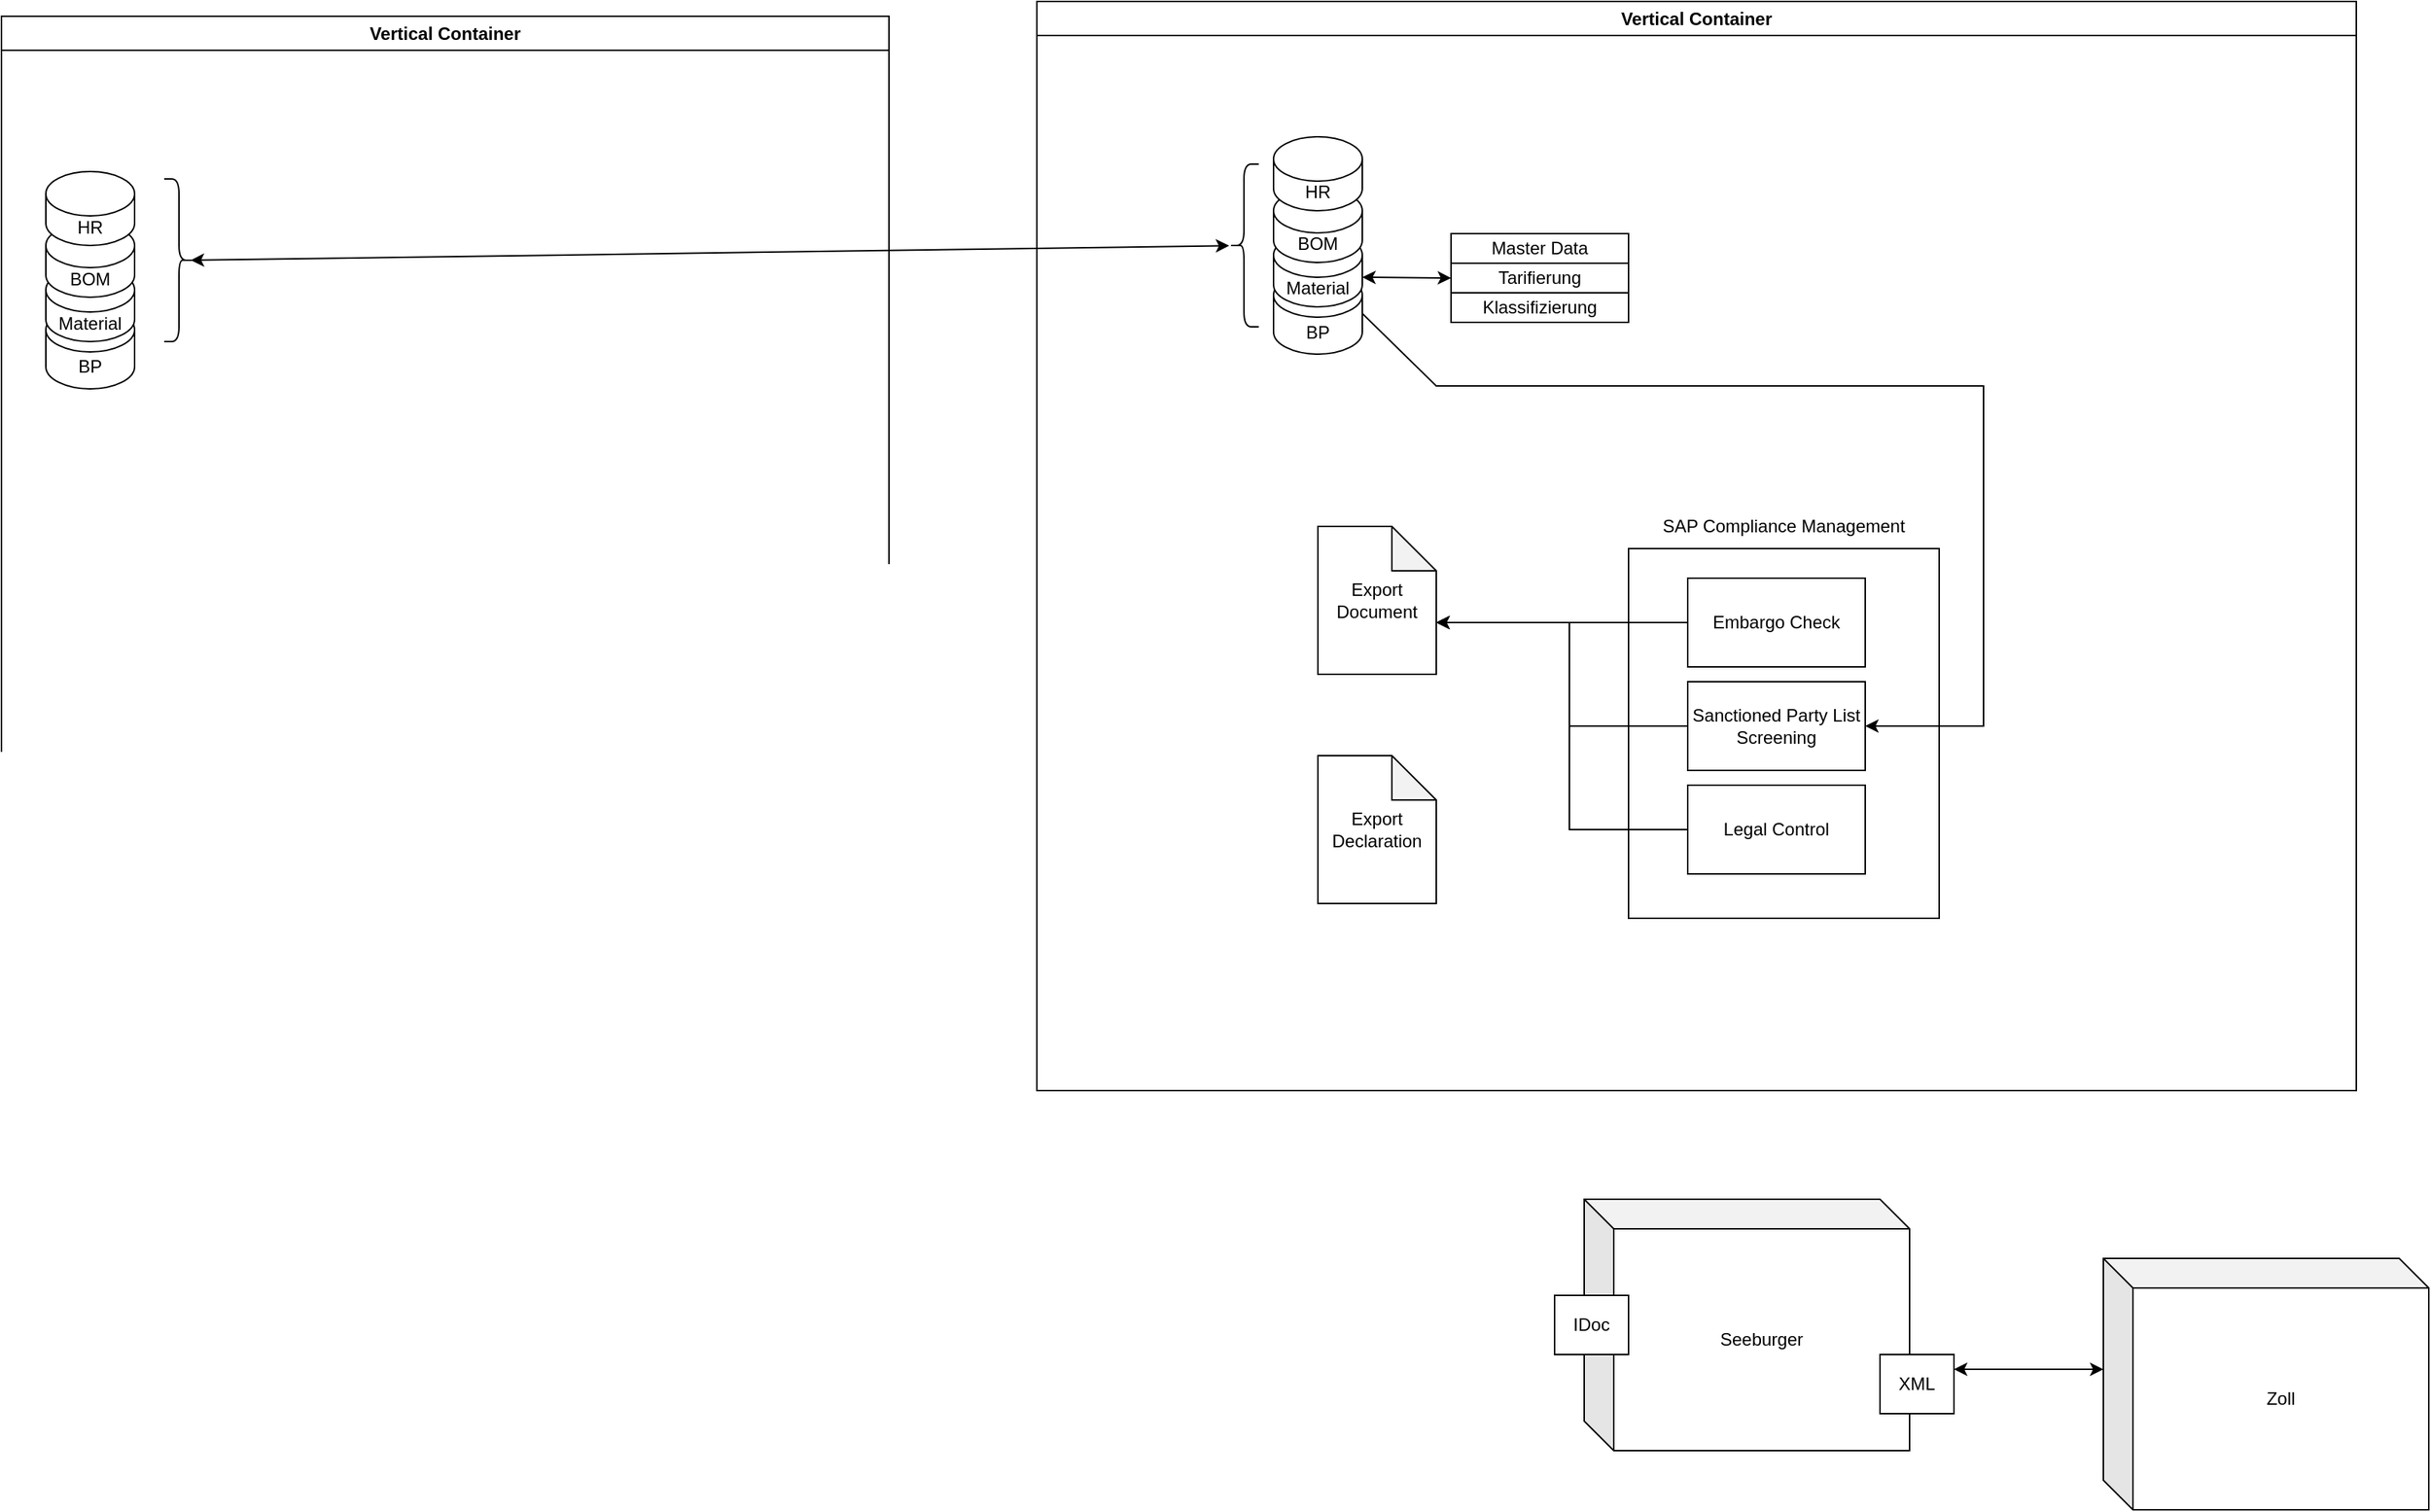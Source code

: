 <mxfile version="20.8.23" type="github">
  <diagram name="Seite-1" id="G1-7pPrYFi2cU-2SbL1B">
    <mxGraphModel dx="2212" dy="1274" grid="1" gridSize="10" guides="1" tooltips="1" connect="1" arrows="1" fold="1" page="1" pageScale="1" pageWidth="827" pageHeight="1169" math="0" shadow="0">
      <root>
        <mxCell id="0" />
        <mxCell id="1" parent="0" />
        <mxCell id="VT8LmwfQIZ_gyrOGqI7q-3" value="Vertical Container" style="swimlane;whiteSpace=wrap;html=1;" vertex="1" parent="1">
          <mxGeometry x="300" y="350" width="892" height="736.5" as="geometry" />
        </mxCell>
        <mxCell id="VT8LmwfQIZ_gyrOGqI7q-5" value="" style="rounded=0;whiteSpace=wrap;html=1;" vertex="1" parent="VT8LmwfQIZ_gyrOGqI7q-3">
          <mxGeometry x="400" y="370" width="210" height="250" as="geometry" />
        </mxCell>
        <mxCell id="VT8LmwfQIZ_gyrOGqI7q-6" value="SAP Compliance Management" style="text;html=1;strokeColor=none;fillColor=none;align=center;verticalAlign=middle;whiteSpace=wrap;rounded=0;" vertex="1" parent="VT8LmwfQIZ_gyrOGqI7q-3">
          <mxGeometry x="410" y="340" width="190" height="30" as="geometry" />
        </mxCell>
        <mxCell id="VT8LmwfQIZ_gyrOGqI7q-7" value="Embargo Check" style="rounded=0;whiteSpace=wrap;html=1;" vertex="1" parent="VT8LmwfQIZ_gyrOGqI7q-3">
          <mxGeometry x="440" y="390" width="120" height="60" as="geometry" />
        </mxCell>
        <mxCell id="VT8LmwfQIZ_gyrOGqI7q-8" value="Sanctioned Party List Screening" style="rounded=0;whiteSpace=wrap;html=1;" vertex="1" parent="VT8LmwfQIZ_gyrOGqI7q-3">
          <mxGeometry x="440" y="460" width="120" height="60" as="geometry" />
        </mxCell>
        <mxCell id="VT8LmwfQIZ_gyrOGqI7q-9" value="Legal Control" style="rounded=0;whiteSpace=wrap;html=1;" vertex="1" parent="VT8LmwfQIZ_gyrOGqI7q-3">
          <mxGeometry x="440" y="530" width="120" height="60" as="geometry" />
        </mxCell>
        <mxCell id="VT8LmwfQIZ_gyrOGqI7q-15" value="" style="shape=curlyBracket;whiteSpace=wrap;html=1;rounded=1;labelPosition=left;verticalLabelPosition=middle;align=right;verticalAlign=middle;" vertex="1" parent="VT8LmwfQIZ_gyrOGqI7q-3">
          <mxGeometry x="130" y="110" width="20" height="110" as="geometry" />
        </mxCell>
        <mxCell id="VT8LmwfQIZ_gyrOGqI7q-34" value="BP" style="shape=cylinder3;whiteSpace=wrap;html=1;boundedLbl=1;backgroundOutline=1;size=15;" vertex="1" parent="VT8LmwfQIZ_gyrOGqI7q-3">
          <mxGeometry x="160" y="183.5" width="60" height="55" as="geometry" />
        </mxCell>
        <mxCell id="VT8LmwfQIZ_gyrOGqI7q-35" value="Material" style="shape=cylinder3;whiteSpace=wrap;html=1;boundedLbl=1;backgroundOutline=1;size=15;" vertex="1" parent="VT8LmwfQIZ_gyrOGqI7q-3">
          <mxGeometry x="160" y="156.5" width="60" height="50" as="geometry" />
        </mxCell>
        <mxCell id="VT8LmwfQIZ_gyrOGqI7q-36" value="BOM" style="shape=cylinder3;whiteSpace=wrap;html=1;boundedLbl=1;backgroundOutline=1;size=15;" vertex="1" parent="VT8LmwfQIZ_gyrOGqI7q-3">
          <mxGeometry x="160" y="126.5" width="60" height="50" as="geometry" />
        </mxCell>
        <mxCell id="VT8LmwfQIZ_gyrOGqI7q-37" value="HR" style="shape=cylinder3;whiteSpace=wrap;html=1;boundedLbl=1;backgroundOutline=1;size=15;" vertex="1" parent="VT8LmwfQIZ_gyrOGqI7q-3">
          <mxGeometry x="160" y="91.5" width="60" height="50" as="geometry" />
        </mxCell>
        <mxCell id="VT8LmwfQIZ_gyrOGqI7q-40" value="Tarifierung" style="rounded=0;whiteSpace=wrap;html=1;" vertex="1" parent="VT8LmwfQIZ_gyrOGqI7q-3">
          <mxGeometry x="280" y="177" width="120" height="20" as="geometry" />
        </mxCell>
        <mxCell id="VT8LmwfQIZ_gyrOGqI7q-41" value="Klassifizierung" style="rounded=0;whiteSpace=wrap;html=1;" vertex="1" parent="VT8LmwfQIZ_gyrOGqI7q-3">
          <mxGeometry x="280" y="197" width="120" height="20" as="geometry" />
        </mxCell>
        <mxCell id="VT8LmwfQIZ_gyrOGqI7q-43" value="" style="endArrow=classic;html=1;rounded=0;exitX=1;exitY=0.5;exitDx=0;exitDy=0;exitPerimeter=0;entryX=1;entryY=0.5;entryDx=0;entryDy=0;" edge="1" parent="VT8LmwfQIZ_gyrOGqI7q-3" source="VT8LmwfQIZ_gyrOGqI7q-34" target="VT8LmwfQIZ_gyrOGqI7q-8">
          <mxGeometry width="50" height="50" relative="1" as="geometry">
            <mxPoint x="300" y="370" as="sourcePoint" />
            <mxPoint x="350" y="320" as="targetPoint" />
            <Array as="points">
              <mxPoint x="270" y="260" />
              <mxPoint x="640" y="260" />
              <mxPoint x="640" y="490" />
            </Array>
          </mxGeometry>
        </mxCell>
        <mxCell id="VT8LmwfQIZ_gyrOGqI7q-45" value="Export Document" style="shape=note;whiteSpace=wrap;html=1;backgroundOutline=1;darkOpacity=0.05;" vertex="1" parent="VT8LmwfQIZ_gyrOGqI7q-3">
          <mxGeometry x="190" y="355" width="80" height="100" as="geometry" />
        </mxCell>
        <mxCell id="VT8LmwfQIZ_gyrOGqI7q-46" value="" style="endArrow=classic;html=1;rounded=0;exitX=0;exitY=0.5;exitDx=0;exitDy=0;entryX=0;entryY=0;entryDx=80;entryDy=65;entryPerimeter=0;" edge="1" parent="VT8LmwfQIZ_gyrOGqI7q-3" source="VT8LmwfQIZ_gyrOGqI7q-7" target="VT8LmwfQIZ_gyrOGqI7q-45">
          <mxGeometry width="50" height="50" relative="1" as="geometry">
            <mxPoint x="300" y="360" as="sourcePoint" />
            <mxPoint x="350" y="310" as="targetPoint" />
          </mxGeometry>
        </mxCell>
        <mxCell id="VT8LmwfQIZ_gyrOGqI7q-47" value="" style="endArrow=classic;html=1;rounded=0;exitX=0;exitY=0.5;exitDx=0;exitDy=0;entryX=0;entryY=0;entryDx=80;entryDy=65;entryPerimeter=0;" edge="1" parent="VT8LmwfQIZ_gyrOGqI7q-3" source="VT8LmwfQIZ_gyrOGqI7q-8" target="VT8LmwfQIZ_gyrOGqI7q-45">
          <mxGeometry width="50" height="50" relative="1" as="geometry">
            <mxPoint x="300" y="360" as="sourcePoint" />
            <mxPoint x="350" y="310" as="targetPoint" />
            <Array as="points">
              <mxPoint x="360" y="490" />
              <mxPoint x="360" y="420" />
            </Array>
          </mxGeometry>
        </mxCell>
        <mxCell id="VT8LmwfQIZ_gyrOGqI7q-48" value="" style="endArrow=classic;html=1;rounded=0;entryX=0;entryY=0;entryDx=80;entryDy=65;entryPerimeter=0;exitX=0;exitY=0.5;exitDx=0;exitDy=0;" edge="1" parent="VT8LmwfQIZ_gyrOGqI7q-3" source="VT8LmwfQIZ_gyrOGqI7q-9" target="VT8LmwfQIZ_gyrOGqI7q-45">
          <mxGeometry width="50" height="50" relative="1" as="geometry">
            <mxPoint x="300" y="360" as="sourcePoint" />
            <mxPoint x="350" y="310" as="targetPoint" />
            <Array as="points">
              <mxPoint x="360" y="560" />
              <mxPoint x="360" y="420" />
            </Array>
          </mxGeometry>
        </mxCell>
        <mxCell id="VT8LmwfQIZ_gyrOGqI7q-49" value="Export Declaration" style="shape=note;whiteSpace=wrap;html=1;backgroundOutline=1;darkOpacity=0.05;" vertex="1" parent="VT8LmwfQIZ_gyrOGqI7q-3">
          <mxGeometry x="190" y="510" width="80" height="100" as="geometry" />
        </mxCell>
        <mxCell id="VT8LmwfQIZ_gyrOGqI7q-4" value="Vertical Container" style="swimlane;whiteSpace=wrap;html=1;" vertex="1" parent="1">
          <mxGeometry x="-400" y="360" width="600" height="680" as="geometry" />
        </mxCell>
        <mxCell id="VT8LmwfQIZ_gyrOGqI7q-10" value="BP" style="shape=cylinder3;whiteSpace=wrap;html=1;boundedLbl=1;backgroundOutline=1;size=15;" vertex="1" parent="VT8LmwfQIZ_gyrOGqI7q-4">
          <mxGeometry x="30" y="197" width="60" height="55" as="geometry" />
        </mxCell>
        <mxCell id="VT8LmwfQIZ_gyrOGqI7q-11" value="Material" style="shape=cylinder3;whiteSpace=wrap;html=1;boundedLbl=1;backgroundOutline=1;size=15;" vertex="1" parent="VT8LmwfQIZ_gyrOGqI7q-4">
          <mxGeometry x="30" y="170" width="60" height="50" as="geometry" />
        </mxCell>
        <mxCell id="VT8LmwfQIZ_gyrOGqI7q-12" value="BOM" style="shape=cylinder3;whiteSpace=wrap;html=1;boundedLbl=1;backgroundOutline=1;size=15;" vertex="1" parent="VT8LmwfQIZ_gyrOGqI7q-4">
          <mxGeometry x="30" y="140" width="60" height="50" as="geometry" />
        </mxCell>
        <mxCell id="VT8LmwfQIZ_gyrOGqI7q-13" value="HR" style="shape=cylinder3;whiteSpace=wrap;html=1;boundedLbl=1;backgroundOutline=1;size=15;" vertex="1" parent="VT8LmwfQIZ_gyrOGqI7q-4">
          <mxGeometry x="30" y="105" width="60" height="50" as="geometry" />
        </mxCell>
        <mxCell id="VT8LmwfQIZ_gyrOGqI7q-14" value="" style="shape=curlyBracket;whiteSpace=wrap;html=1;rounded=1;flipH=1;labelPosition=right;verticalLabelPosition=middle;align=left;verticalAlign=middle;" vertex="1" parent="VT8LmwfQIZ_gyrOGqI7q-4">
          <mxGeometry x="110" y="110" width="20" height="110" as="geometry" />
        </mxCell>
        <mxCell id="VT8LmwfQIZ_gyrOGqI7q-33" value="" style="endArrow=classic;startArrow=classic;html=1;rounded=0;exitX=0.1;exitY=0.5;exitDx=0;exitDy=0;exitPerimeter=0;" edge="1" parent="1" source="VT8LmwfQIZ_gyrOGqI7q-14" target="VT8LmwfQIZ_gyrOGqI7q-15">
          <mxGeometry width="50" height="50" relative="1" as="geometry">
            <mxPoint x="80" y="450" as="sourcePoint" />
            <mxPoint x="130" y="400" as="targetPoint" />
          </mxGeometry>
        </mxCell>
        <mxCell id="VT8LmwfQIZ_gyrOGqI7q-39" value="Master Data" style="rounded=0;whiteSpace=wrap;html=1;" vertex="1" parent="1">
          <mxGeometry x="580" y="507" width="120" height="20" as="geometry" />
        </mxCell>
        <mxCell id="VT8LmwfQIZ_gyrOGqI7q-42" value="" style="endArrow=classic;startArrow=classic;html=1;rounded=0;exitX=1;exitY=0;exitDx=0;exitDy=30;exitPerimeter=0;" edge="1" parent="1" source="VT8LmwfQIZ_gyrOGqI7q-35">
          <mxGeometry width="50" height="50" relative="1" as="geometry">
            <mxPoint x="600" y="590" as="sourcePoint" />
            <mxPoint x="580" y="537" as="targetPoint" />
          </mxGeometry>
        </mxCell>
        <mxCell id="VT8LmwfQIZ_gyrOGqI7q-52" value="Seeburger" style="shape=cube;whiteSpace=wrap;html=1;boundedLbl=1;backgroundOutline=1;darkOpacity=0.05;darkOpacity2=0.1;" vertex="1" parent="1">
          <mxGeometry x="670" y="1160" width="220" height="170" as="geometry" />
        </mxCell>
        <mxCell id="VT8LmwfQIZ_gyrOGqI7q-53" value="XML" style="rounded=0;whiteSpace=wrap;html=1;" vertex="1" parent="1">
          <mxGeometry x="870" y="1265" width="50" height="40" as="geometry" />
        </mxCell>
        <mxCell id="VT8LmwfQIZ_gyrOGqI7q-54" value="IDoc" style="rounded=0;whiteSpace=wrap;html=1;" vertex="1" parent="1">
          <mxGeometry x="650" y="1225" width="50" height="40" as="geometry" />
        </mxCell>
        <mxCell id="VT8LmwfQIZ_gyrOGqI7q-55" value="Zoll" style="shape=cube;whiteSpace=wrap;html=1;boundedLbl=1;backgroundOutline=1;darkOpacity=0.05;darkOpacity2=0.1;" vertex="1" parent="1">
          <mxGeometry x="1021" y="1200" width="220" height="170" as="geometry" />
        </mxCell>
        <mxCell id="VT8LmwfQIZ_gyrOGqI7q-56" value="" style="endArrow=classic;startArrow=classic;html=1;rounded=0;exitX=1;exitY=0.25;exitDx=0;exitDy=0;entryX=0;entryY=0;entryDx=0;entryDy=75;entryPerimeter=0;" edge="1" parent="1" source="VT8LmwfQIZ_gyrOGqI7q-53" target="VT8LmwfQIZ_gyrOGqI7q-55">
          <mxGeometry width="50" height="50" relative="1" as="geometry">
            <mxPoint x="660" y="1020" as="sourcePoint" />
            <mxPoint x="710" y="970" as="targetPoint" />
          </mxGeometry>
        </mxCell>
      </root>
    </mxGraphModel>
  </diagram>
</mxfile>
